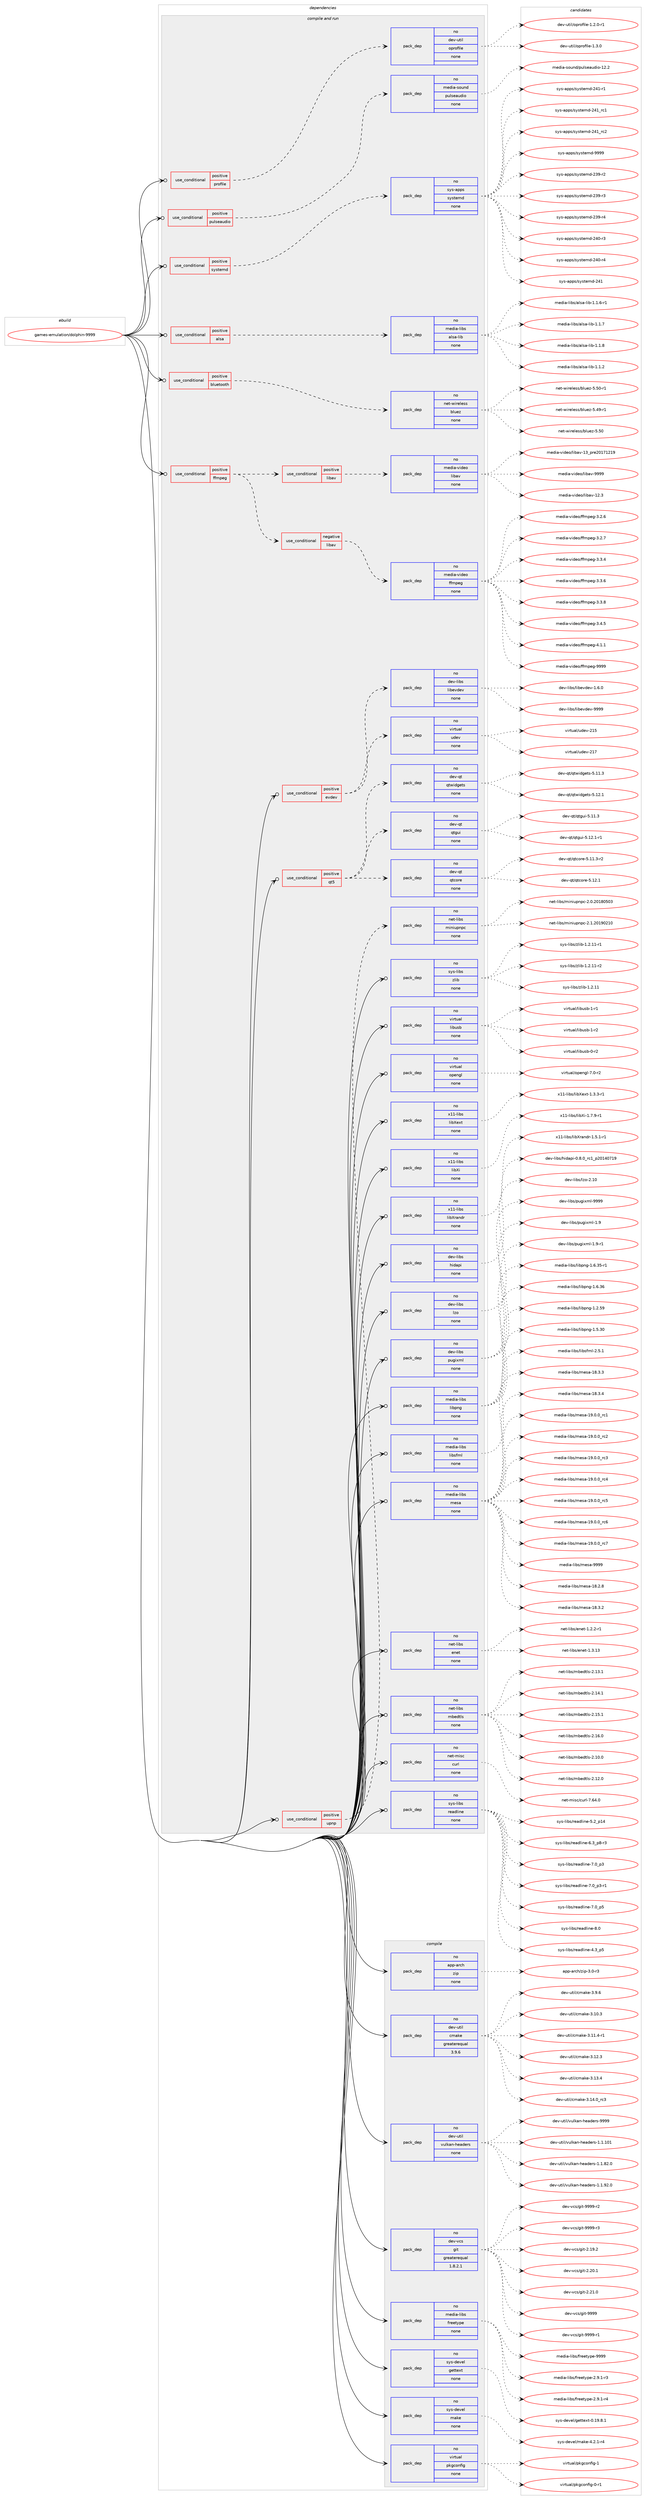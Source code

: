 digraph prolog {

# *************
# Graph options
# *************

newrank=true;
concentrate=true;
compound=true;
graph [rankdir=LR,fontname=Helvetica,fontsize=10,ranksep=1.5];#, ranksep=2.5, nodesep=0.2];
edge  [arrowhead=vee];
node  [fontname=Helvetica,fontsize=10];

# **********
# The ebuild
# **********

subgraph cluster_leftcol {
color=gray;
rank=same;
label=<<i>ebuild</i>>;
id [label="games-emulation/dolphin-9999", color=red, width=4, href="../games-emulation/dolphin-9999.svg"];
}

# ****************
# The dependencies
# ****************

subgraph cluster_midcol {
color=gray;
label=<<i>dependencies</i>>;
subgraph cluster_compile {
fillcolor="#eeeeee";
style=filled;
label=<<i>compile</i>>;
subgraph pack1105566 {
dependency1555628 [label=<<TABLE BORDER="0" CELLBORDER="1" CELLSPACING="0" CELLPADDING="4" WIDTH="220"><TR><TD ROWSPAN="6" CELLPADDING="30">pack_dep</TD></TR><TR><TD WIDTH="110">no</TD></TR><TR><TD>app-arch</TD></TR><TR><TD>zip</TD></TR><TR><TD>none</TD></TR><TR><TD></TD></TR></TABLE>>, shape=none, color=blue];
}
id:e -> dependency1555628:w [weight=20,style="solid",arrowhead="vee"];
subgraph pack1105567 {
dependency1555629 [label=<<TABLE BORDER="0" CELLBORDER="1" CELLSPACING="0" CELLPADDING="4" WIDTH="220"><TR><TD ROWSPAN="6" CELLPADDING="30">pack_dep</TD></TR><TR><TD WIDTH="110">no</TD></TR><TR><TD>dev-util</TD></TR><TR><TD>cmake</TD></TR><TR><TD>greaterequal</TD></TR><TR><TD>3.9.6</TD></TR></TABLE>>, shape=none, color=blue];
}
id:e -> dependency1555629:w [weight=20,style="solid",arrowhead="vee"];
subgraph pack1105568 {
dependency1555630 [label=<<TABLE BORDER="0" CELLBORDER="1" CELLSPACING="0" CELLPADDING="4" WIDTH="220"><TR><TD ROWSPAN="6" CELLPADDING="30">pack_dep</TD></TR><TR><TD WIDTH="110">no</TD></TR><TR><TD>dev-util</TD></TR><TR><TD>vulkan-headers</TD></TR><TR><TD>none</TD></TR><TR><TD></TD></TR></TABLE>>, shape=none, color=blue];
}
id:e -> dependency1555630:w [weight=20,style="solid",arrowhead="vee"];
subgraph pack1105569 {
dependency1555631 [label=<<TABLE BORDER="0" CELLBORDER="1" CELLSPACING="0" CELLPADDING="4" WIDTH="220"><TR><TD ROWSPAN="6" CELLPADDING="30">pack_dep</TD></TR><TR><TD WIDTH="110">no</TD></TR><TR><TD>dev-vcs</TD></TR><TR><TD>git</TD></TR><TR><TD>greaterequal</TD></TR><TR><TD>1.8.2.1</TD></TR></TABLE>>, shape=none, color=blue];
}
id:e -> dependency1555631:w [weight=20,style="solid",arrowhead="vee"];
subgraph pack1105570 {
dependency1555632 [label=<<TABLE BORDER="0" CELLBORDER="1" CELLSPACING="0" CELLPADDING="4" WIDTH="220"><TR><TD ROWSPAN="6" CELLPADDING="30">pack_dep</TD></TR><TR><TD WIDTH="110">no</TD></TR><TR><TD>media-libs</TD></TR><TR><TD>freetype</TD></TR><TR><TD>none</TD></TR><TR><TD></TD></TR></TABLE>>, shape=none, color=blue];
}
id:e -> dependency1555632:w [weight=20,style="solid",arrowhead="vee"];
subgraph pack1105571 {
dependency1555633 [label=<<TABLE BORDER="0" CELLBORDER="1" CELLSPACING="0" CELLPADDING="4" WIDTH="220"><TR><TD ROWSPAN="6" CELLPADDING="30">pack_dep</TD></TR><TR><TD WIDTH="110">no</TD></TR><TR><TD>sys-devel</TD></TR><TR><TD>gettext</TD></TR><TR><TD>none</TD></TR><TR><TD></TD></TR></TABLE>>, shape=none, color=blue];
}
id:e -> dependency1555633:w [weight=20,style="solid",arrowhead="vee"];
subgraph pack1105572 {
dependency1555634 [label=<<TABLE BORDER="0" CELLBORDER="1" CELLSPACING="0" CELLPADDING="4" WIDTH="220"><TR><TD ROWSPAN="6" CELLPADDING="30">pack_dep</TD></TR><TR><TD WIDTH="110">no</TD></TR><TR><TD>sys-devel</TD></TR><TR><TD>make</TD></TR><TR><TD>none</TD></TR><TR><TD></TD></TR></TABLE>>, shape=none, color=blue];
}
id:e -> dependency1555634:w [weight=20,style="solid",arrowhead="vee"];
subgraph pack1105573 {
dependency1555635 [label=<<TABLE BORDER="0" CELLBORDER="1" CELLSPACING="0" CELLPADDING="4" WIDTH="220"><TR><TD ROWSPAN="6" CELLPADDING="30">pack_dep</TD></TR><TR><TD WIDTH="110">no</TD></TR><TR><TD>virtual</TD></TR><TR><TD>pkgconfig</TD></TR><TR><TD>none</TD></TR><TR><TD></TD></TR></TABLE>>, shape=none, color=blue];
}
id:e -> dependency1555635:w [weight=20,style="solid",arrowhead="vee"];
}
subgraph cluster_compileandrun {
fillcolor="#eeeeee";
style=filled;
label=<<i>compile and run</i>>;
subgraph cond426224 {
dependency1555636 [label=<<TABLE BORDER="0" CELLBORDER="1" CELLSPACING="0" CELLPADDING="4"><TR><TD ROWSPAN="3" CELLPADDING="10">use_conditional</TD></TR><TR><TD>positive</TD></TR><TR><TD>alsa</TD></TR></TABLE>>, shape=none, color=red];
subgraph pack1105574 {
dependency1555637 [label=<<TABLE BORDER="0" CELLBORDER="1" CELLSPACING="0" CELLPADDING="4" WIDTH="220"><TR><TD ROWSPAN="6" CELLPADDING="30">pack_dep</TD></TR><TR><TD WIDTH="110">no</TD></TR><TR><TD>media-libs</TD></TR><TR><TD>alsa-lib</TD></TR><TR><TD>none</TD></TR><TR><TD></TD></TR></TABLE>>, shape=none, color=blue];
}
dependency1555636:e -> dependency1555637:w [weight=20,style="dashed",arrowhead="vee"];
}
id:e -> dependency1555636:w [weight=20,style="solid",arrowhead="odotvee"];
subgraph cond426225 {
dependency1555638 [label=<<TABLE BORDER="0" CELLBORDER="1" CELLSPACING="0" CELLPADDING="4"><TR><TD ROWSPAN="3" CELLPADDING="10">use_conditional</TD></TR><TR><TD>positive</TD></TR><TR><TD>bluetooth</TD></TR></TABLE>>, shape=none, color=red];
subgraph pack1105575 {
dependency1555639 [label=<<TABLE BORDER="0" CELLBORDER="1" CELLSPACING="0" CELLPADDING="4" WIDTH="220"><TR><TD ROWSPAN="6" CELLPADDING="30">pack_dep</TD></TR><TR><TD WIDTH="110">no</TD></TR><TR><TD>net-wireless</TD></TR><TR><TD>bluez</TD></TR><TR><TD>none</TD></TR><TR><TD></TD></TR></TABLE>>, shape=none, color=blue];
}
dependency1555638:e -> dependency1555639:w [weight=20,style="dashed",arrowhead="vee"];
}
id:e -> dependency1555638:w [weight=20,style="solid",arrowhead="odotvee"];
subgraph cond426226 {
dependency1555640 [label=<<TABLE BORDER="0" CELLBORDER="1" CELLSPACING="0" CELLPADDING="4"><TR><TD ROWSPAN="3" CELLPADDING="10">use_conditional</TD></TR><TR><TD>positive</TD></TR><TR><TD>evdev</TD></TR></TABLE>>, shape=none, color=red];
subgraph pack1105576 {
dependency1555641 [label=<<TABLE BORDER="0" CELLBORDER="1" CELLSPACING="0" CELLPADDING="4" WIDTH="220"><TR><TD ROWSPAN="6" CELLPADDING="30">pack_dep</TD></TR><TR><TD WIDTH="110">no</TD></TR><TR><TD>dev-libs</TD></TR><TR><TD>libevdev</TD></TR><TR><TD>none</TD></TR><TR><TD></TD></TR></TABLE>>, shape=none, color=blue];
}
dependency1555640:e -> dependency1555641:w [weight=20,style="dashed",arrowhead="vee"];
subgraph pack1105577 {
dependency1555642 [label=<<TABLE BORDER="0" CELLBORDER="1" CELLSPACING="0" CELLPADDING="4" WIDTH="220"><TR><TD ROWSPAN="6" CELLPADDING="30">pack_dep</TD></TR><TR><TD WIDTH="110">no</TD></TR><TR><TD>virtual</TD></TR><TR><TD>udev</TD></TR><TR><TD>none</TD></TR><TR><TD></TD></TR></TABLE>>, shape=none, color=blue];
}
dependency1555640:e -> dependency1555642:w [weight=20,style="dashed",arrowhead="vee"];
}
id:e -> dependency1555640:w [weight=20,style="solid",arrowhead="odotvee"];
subgraph cond426227 {
dependency1555643 [label=<<TABLE BORDER="0" CELLBORDER="1" CELLSPACING="0" CELLPADDING="4"><TR><TD ROWSPAN="3" CELLPADDING="10">use_conditional</TD></TR><TR><TD>positive</TD></TR><TR><TD>ffmpeg</TD></TR></TABLE>>, shape=none, color=red];
subgraph cond426228 {
dependency1555644 [label=<<TABLE BORDER="0" CELLBORDER="1" CELLSPACING="0" CELLPADDING="4"><TR><TD ROWSPAN="3" CELLPADDING="10">use_conditional</TD></TR><TR><TD>positive</TD></TR><TR><TD>libav</TD></TR></TABLE>>, shape=none, color=red];
subgraph pack1105578 {
dependency1555645 [label=<<TABLE BORDER="0" CELLBORDER="1" CELLSPACING="0" CELLPADDING="4" WIDTH="220"><TR><TD ROWSPAN="6" CELLPADDING="30">pack_dep</TD></TR><TR><TD WIDTH="110">no</TD></TR><TR><TD>media-video</TD></TR><TR><TD>libav</TD></TR><TR><TD>none</TD></TR><TR><TD></TD></TR></TABLE>>, shape=none, color=blue];
}
dependency1555644:e -> dependency1555645:w [weight=20,style="dashed",arrowhead="vee"];
}
dependency1555643:e -> dependency1555644:w [weight=20,style="dashed",arrowhead="vee"];
subgraph cond426229 {
dependency1555646 [label=<<TABLE BORDER="0" CELLBORDER="1" CELLSPACING="0" CELLPADDING="4"><TR><TD ROWSPAN="3" CELLPADDING="10">use_conditional</TD></TR><TR><TD>negative</TD></TR><TR><TD>libav</TD></TR></TABLE>>, shape=none, color=red];
subgraph pack1105579 {
dependency1555647 [label=<<TABLE BORDER="0" CELLBORDER="1" CELLSPACING="0" CELLPADDING="4" WIDTH="220"><TR><TD ROWSPAN="6" CELLPADDING="30">pack_dep</TD></TR><TR><TD WIDTH="110">no</TD></TR><TR><TD>media-video</TD></TR><TR><TD>ffmpeg</TD></TR><TR><TD>none</TD></TR><TR><TD></TD></TR></TABLE>>, shape=none, color=blue];
}
dependency1555646:e -> dependency1555647:w [weight=20,style="dashed",arrowhead="vee"];
}
dependency1555643:e -> dependency1555646:w [weight=20,style="dashed",arrowhead="vee"];
}
id:e -> dependency1555643:w [weight=20,style="solid",arrowhead="odotvee"];
subgraph cond426230 {
dependency1555648 [label=<<TABLE BORDER="0" CELLBORDER="1" CELLSPACING="0" CELLPADDING="4"><TR><TD ROWSPAN="3" CELLPADDING="10">use_conditional</TD></TR><TR><TD>positive</TD></TR><TR><TD>profile</TD></TR></TABLE>>, shape=none, color=red];
subgraph pack1105580 {
dependency1555649 [label=<<TABLE BORDER="0" CELLBORDER="1" CELLSPACING="0" CELLPADDING="4" WIDTH="220"><TR><TD ROWSPAN="6" CELLPADDING="30">pack_dep</TD></TR><TR><TD WIDTH="110">no</TD></TR><TR><TD>dev-util</TD></TR><TR><TD>oprofile</TD></TR><TR><TD>none</TD></TR><TR><TD></TD></TR></TABLE>>, shape=none, color=blue];
}
dependency1555648:e -> dependency1555649:w [weight=20,style="dashed",arrowhead="vee"];
}
id:e -> dependency1555648:w [weight=20,style="solid",arrowhead="odotvee"];
subgraph cond426231 {
dependency1555650 [label=<<TABLE BORDER="0" CELLBORDER="1" CELLSPACING="0" CELLPADDING="4"><TR><TD ROWSPAN="3" CELLPADDING="10">use_conditional</TD></TR><TR><TD>positive</TD></TR><TR><TD>pulseaudio</TD></TR></TABLE>>, shape=none, color=red];
subgraph pack1105581 {
dependency1555651 [label=<<TABLE BORDER="0" CELLBORDER="1" CELLSPACING="0" CELLPADDING="4" WIDTH="220"><TR><TD ROWSPAN="6" CELLPADDING="30">pack_dep</TD></TR><TR><TD WIDTH="110">no</TD></TR><TR><TD>media-sound</TD></TR><TR><TD>pulseaudio</TD></TR><TR><TD>none</TD></TR><TR><TD></TD></TR></TABLE>>, shape=none, color=blue];
}
dependency1555650:e -> dependency1555651:w [weight=20,style="dashed",arrowhead="vee"];
}
id:e -> dependency1555650:w [weight=20,style="solid",arrowhead="odotvee"];
subgraph cond426232 {
dependency1555652 [label=<<TABLE BORDER="0" CELLBORDER="1" CELLSPACING="0" CELLPADDING="4"><TR><TD ROWSPAN="3" CELLPADDING="10">use_conditional</TD></TR><TR><TD>positive</TD></TR><TR><TD>qt5</TD></TR></TABLE>>, shape=none, color=red];
subgraph pack1105582 {
dependency1555653 [label=<<TABLE BORDER="0" CELLBORDER="1" CELLSPACING="0" CELLPADDING="4" WIDTH="220"><TR><TD ROWSPAN="6" CELLPADDING="30">pack_dep</TD></TR><TR><TD WIDTH="110">no</TD></TR><TR><TD>dev-qt</TD></TR><TR><TD>qtcore</TD></TR><TR><TD>none</TD></TR><TR><TD></TD></TR></TABLE>>, shape=none, color=blue];
}
dependency1555652:e -> dependency1555653:w [weight=20,style="dashed",arrowhead="vee"];
subgraph pack1105583 {
dependency1555654 [label=<<TABLE BORDER="0" CELLBORDER="1" CELLSPACING="0" CELLPADDING="4" WIDTH="220"><TR><TD ROWSPAN="6" CELLPADDING="30">pack_dep</TD></TR><TR><TD WIDTH="110">no</TD></TR><TR><TD>dev-qt</TD></TR><TR><TD>qtgui</TD></TR><TR><TD>none</TD></TR><TR><TD></TD></TR></TABLE>>, shape=none, color=blue];
}
dependency1555652:e -> dependency1555654:w [weight=20,style="dashed",arrowhead="vee"];
subgraph pack1105584 {
dependency1555655 [label=<<TABLE BORDER="0" CELLBORDER="1" CELLSPACING="0" CELLPADDING="4" WIDTH="220"><TR><TD ROWSPAN="6" CELLPADDING="30">pack_dep</TD></TR><TR><TD WIDTH="110">no</TD></TR><TR><TD>dev-qt</TD></TR><TR><TD>qtwidgets</TD></TR><TR><TD>none</TD></TR><TR><TD></TD></TR></TABLE>>, shape=none, color=blue];
}
dependency1555652:e -> dependency1555655:w [weight=20,style="dashed",arrowhead="vee"];
}
id:e -> dependency1555652:w [weight=20,style="solid",arrowhead="odotvee"];
subgraph cond426233 {
dependency1555656 [label=<<TABLE BORDER="0" CELLBORDER="1" CELLSPACING="0" CELLPADDING="4"><TR><TD ROWSPAN="3" CELLPADDING="10">use_conditional</TD></TR><TR><TD>positive</TD></TR><TR><TD>systemd</TD></TR></TABLE>>, shape=none, color=red];
subgraph pack1105585 {
dependency1555657 [label=<<TABLE BORDER="0" CELLBORDER="1" CELLSPACING="0" CELLPADDING="4" WIDTH="220"><TR><TD ROWSPAN="6" CELLPADDING="30">pack_dep</TD></TR><TR><TD WIDTH="110">no</TD></TR><TR><TD>sys-apps</TD></TR><TR><TD>systemd</TD></TR><TR><TD>none</TD></TR><TR><TD></TD></TR></TABLE>>, shape=none, color=blue];
}
dependency1555656:e -> dependency1555657:w [weight=20,style="dashed",arrowhead="vee"];
}
id:e -> dependency1555656:w [weight=20,style="solid",arrowhead="odotvee"];
subgraph cond426234 {
dependency1555658 [label=<<TABLE BORDER="0" CELLBORDER="1" CELLSPACING="0" CELLPADDING="4"><TR><TD ROWSPAN="3" CELLPADDING="10">use_conditional</TD></TR><TR><TD>positive</TD></TR><TR><TD>upnp</TD></TR></TABLE>>, shape=none, color=red];
subgraph pack1105586 {
dependency1555659 [label=<<TABLE BORDER="0" CELLBORDER="1" CELLSPACING="0" CELLPADDING="4" WIDTH="220"><TR><TD ROWSPAN="6" CELLPADDING="30">pack_dep</TD></TR><TR><TD WIDTH="110">no</TD></TR><TR><TD>net-libs</TD></TR><TR><TD>miniupnpc</TD></TR><TR><TD>none</TD></TR><TR><TD></TD></TR></TABLE>>, shape=none, color=blue];
}
dependency1555658:e -> dependency1555659:w [weight=20,style="dashed",arrowhead="vee"];
}
id:e -> dependency1555658:w [weight=20,style="solid",arrowhead="odotvee"];
subgraph pack1105587 {
dependency1555660 [label=<<TABLE BORDER="0" CELLBORDER="1" CELLSPACING="0" CELLPADDING="4" WIDTH="220"><TR><TD ROWSPAN="6" CELLPADDING="30">pack_dep</TD></TR><TR><TD WIDTH="110">no</TD></TR><TR><TD>dev-libs</TD></TR><TR><TD>hidapi</TD></TR><TR><TD>none</TD></TR><TR><TD></TD></TR></TABLE>>, shape=none, color=blue];
}
id:e -> dependency1555660:w [weight=20,style="solid",arrowhead="odotvee"];
subgraph pack1105588 {
dependency1555661 [label=<<TABLE BORDER="0" CELLBORDER="1" CELLSPACING="0" CELLPADDING="4" WIDTH="220"><TR><TD ROWSPAN="6" CELLPADDING="30">pack_dep</TD></TR><TR><TD WIDTH="110">no</TD></TR><TR><TD>dev-libs</TD></TR><TR><TD>lzo</TD></TR><TR><TD>none</TD></TR><TR><TD></TD></TR></TABLE>>, shape=none, color=blue];
}
id:e -> dependency1555661:w [weight=20,style="solid",arrowhead="odotvee"];
subgraph pack1105589 {
dependency1555662 [label=<<TABLE BORDER="0" CELLBORDER="1" CELLSPACING="0" CELLPADDING="4" WIDTH="220"><TR><TD ROWSPAN="6" CELLPADDING="30">pack_dep</TD></TR><TR><TD WIDTH="110">no</TD></TR><TR><TD>dev-libs</TD></TR><TR><TD>pugixml</TD></TR><TR><TD>none</TD></TR><TR><TD></TD></TR></TABLE>>, shape=none, color=blue];
}
id:e -> dependency1555662:w [weight=20,style="solid",arrowhead="odotvee"];
subgraph pack1105590 {
dependency1555663 [label=<<TABLE BORDER="0" CELLBORDER="1" CELLSPACING="0" CELLPADDING="4" WIDTH="220"><TR><TD ROWSPAN="6" CELLPADDING="30">pack_dep</TD></TR><TR><TD WIDTH="110">no</TD></TR><TR><TD>media-libs</TD></TR><TR><TD>libpng</TD></TR><TR><TD>none</TD></TR><TR><TD></TD></TR></TABLE>>, shape=none, color=blue];
}
id:e -> dependency1555663:w [weight=20,style="solid",arrowhead="odotvee"];
subgraph pack1105591 {
dependency1555664 [label=<<TABLE BORDER="0" CELLBORDER="1" CELLSPACING="0" CELLPADDING="4" WIDTH="220"><TR><TD ROWSPAN="6" CELLPADDING="30">pack_dep</TD></TR><TR><TD WIDTH="110">no</TD></TR><TR><TD>media-libs</TD></TR><TR><TD>libsfml</TD></TR><TR><TD>none</TD></TR><TR><TD></TD></TR></TABLE>>, shape=none, color=blue];
}
id:e -> dependency1555664:w [weight=20,style="solid",arrowhead="odotvee"];
subgraph pack1105592 {
dependency1555665 [label=<<TABLE BORDER="0" CELLBORDER="1" CELLSPACING="0" CELLPADDING="4" WIDTH="220"><TR><TD ROWSPAN="6" CELLPADDING="30">pack_dep</TD></TR><TR><TD WIDTH="110">no</TD></TR><TR><TD>media-libs</TD></TR><TR><TD>mesa</TD></TR><TR><TD>none</TD></TR><TR><TD></TD></TR></TABLE>>, shape=none, color=blue];
}
id:e -> dependency1555665:w [weight=20,style="solid",arrowhead="odotvee"];
subgraph pack1105593 {
dependency1555666 [label=<<TABLE BORDER="0" CELLBORDER="1" CELLSPACING="0" CELLPADDING="4" WIDTH="220"><TR><TD ROWSPAN="6" CELLPADDING="30">pack_dep</TD></TR><TR><TD WIDTH="110">no</TD></TR><TR><TD>net-libs</TD></TR><TR><TD>enet</TD></TR><TR><TD>none</TD></TR><TR><TD></TD></TR></TABLE>>, shape=none, color=blue];
}
id:e -> dependency1555666:w [weight=20,style="solid",arrowhead="odotvee"];
subgraph pack1105594 {
dependency1555667 [label=<<TABLE BORDER="0" CELLBORDER="1" CELLSPACING="0" CELLPADDING="4" WIDTH="220"><TR><TD ROWSPAN="6" CELLPADDING="30">pack_dep</TD></TR><TR><TD WIDTH="110">no</TD></TR><TR><TD>net-libs</TD></TR><TR><TD>mbedtls</TD></TR><TR><TD>none</TD></TR><TR><TD></TD></TR></TABLE>>, shape=none, color=blue];
}
id:e -> dependency1555667:w [weight=20,style="solid",arrowhead="odotvee"];
subgraph pack1105595 {
dependency1555668 [label=<<TABLE BORDER="0" CELLBORDER="1" CELLSPACING="0" CELLPADDING="4" WIDTH="220"><TR><TD ROWSPAN="6" CELLPADDING="30">pack_dep</TD></TR><TR><TD WIDTH="110">no</TD></TR><TR><TD>net-misc</TD></TR><TR><TD>curl</TD></TR><TR><TD>none</TD></TR><TR><TD></TD></TR></TABLE>>, shape=none, color=blue];
}
id:e -> dependency1555668:w [weight=20,style="solid",arrowhead="odotvee"];
subgraph pack1105596 {
dependency1555669 [label=<<TABLE BORDER="0" CELLBORDER="1" CELLSPACING="0" CELLPADDING="4" WIDTH="220"><TR><TD ROWSPAN="6" CELLPADDING="30">pack_dep</TD></TR><TR><TD WIDTH="110">no</TD></TR><TR><TD>sys-libs</TD></TR><TR><TD>readline</TD></TR><TR><TD>none</TD></TR><TR><TD></TD></TR></TABLE>>, shape=none, color=blue];
}
id:e -> dependency1555669:w [weight=20,style="solid",arrowhead="odotvee"];
subgraph pack1105597 {
dependency1555670 [label=<<TABLE BORDER="0" CELLBORDER="1" CELLSPACING="0" CELLPADDING="4" WIDTH="220"><TR><TD ROWSPAN="6" CELLPADDING="30">pack_dep</TD></TR><TR><TD WIDTH="110">no</TD></TR><TR><TD>sys-libs</TD></TR><TR><TD>zlib</TD></TR><TR><TD>none</TD></TR><TR><TD></TD></TR></TABLE>>, shape=none, color=blue];
}
id:e -> dependency1555670:w [weight=20,style="solid",arrowhead="odotvee"];
subgraph pack1105598 {
dependency1555671 [label=<<TABLE BORDER="0" CELLBORDER="1" CELLSPACING="0" CELLPADDING="4" WIDTH="220"><TR><TD ROWSPAN="6" CELLPADDING="30">pack_dep</TD></TR><TR><TD WIDTH="110">no</TD></TR><TR><TD>virtual</TD></TR><TR><TD>libusb</TD></TR><TR><TD>none</TD></TR><TR><TD></TD></TR></TABLE>>, shape=none, color=blue];
}
id:e -> dependency1555671:w [weight=20,style="solid",arrowhead="odotvee"];
subgraph pack1105599 {
dependency1555672 [label=<<TABLE BORDER="0" CELLBORDER="1" CELLSPACING="0" CELLPADDING="4" WIDTH="220"><TR><TD ROWSPAN="6" CELLPADDING="30">pack_dep</TD></TR><TR><TD WIDTH="110">no</TD></TR><TR><TD>virtual</TD></TR><TR><TD>opengl</TD></TR><TR><TD>none</TD></TR><TR><TD></TD></TR></TABLE>>, shape=none, color=blue];
}
id:e -> dependency1555672:w [weight=20,style="solid",arrowhead="odotvee"];
subgraph pack1105600 {
dependency1555673 [label=<<TABLE BORDER="0" CELLBORDER="1" CELLSPACING="0" CELLPADDING="4" WIDTH="220"><TR><TD ROWSPAN="6" CELLPADDING="30">pack_dep</TD></TR><TR><TD WIDTH="110">no</TD></TR><TR><TD>x11-libs</TD></TR><TR><TD>libXext</TD></TR><TR><TD>none</TD></TR><TR><TD></TD></TR></TABLE>>, shape=none, color=blue];
}
id:e -> dependency1555673:w [weight=20,style="solid",arrowhead="odotvee"];
subgraph pack1105601 {
dependency1555674 [label=<<TABLE BORDER="0" CELLBORDER="1" CELLSPACING="0" CELLPADDING="4" WIDTH="220"><TR><TD ROWSPAN="6" CELLPADDING="30">pack_dep</TD></TR><TR><TD WIDTH="110">no</TD></TR><TR><TD>x11-libs</TD></TR><TR><TD>libXi</TD></TR><TR><TD>none</TD></TR><TR><TD></TD></TR></TABLE>>, shape=none, color=blue];
}
id:e -> dependency1555674:w [weight=20,style="solid",arrowhead="odotvee"];
subgraph pack1105602 {
dependency1555675 [label=<<TABLE BORDER="0" CELLBORDER="1" CELLSPACING="0" CELLPADDING="4" WIDTH="220"><TR><TD ROWSPAN="6" CELLPADDING="30">pack_dep</TD></TR><TR><TD WIDTH="110">no</TD></TR><TR><TD>x11-libs</TD></TR><TR><TD>libXrandr</TD></TR><TR><TD>none</TD></TR><TR><TD></TD></TR></TABLE>>, shape=none, color=blue];
}
id:e -> dependency1555675:w [weight=20,style="solid",arrowhead="odotvee"];
}
subgraph cluster_run {
fillcolor="#eeeeee";
style=filled;
label=<<i>run</i>>;
}
}

# **************
# The candidates
# **************

subgraph cluster_choices {
rank=same;
color=gray;
label=<<i>candidates</i>>;

subgraph choice1105566 {
color=black;
nodesep=1;
choice9711211245971149910447122105112455146484511451 [label="app-arch/zip-3.0-r3", color=red, width=4,href="../app-arch/zip-3.0-r3.svg"];
dependency1555628:e -> choice9711211245971149910447122105112455146484511451:w [style=dotted,weight="100"];
}
subgraph choice1105567 {
color=black;
nodesep=1;
choice1001011184511711610510847991099710710145514649484651 [label="dev-util/cmake-3.10.3", color=red, width=4,href="../dev-util/cmake-3.10.3.svg"];
choice10010111845117116105108479910997107101455146494946524511449 [label="dev-util/cmake-3.11.4-r1", color=red, width=4,href="../dev-util/cmake-3.11.4-r1.svg"];
choice1001011184511711610510847991099710710145514649504651 [label="dev-util/cmake-3.12.3", color=red, width=4,href="../dev-util/cmake-3.12.3.svg"];
choice1001011184511711610510847991099710710145514649514652 [label="dev-util/cmake-3.13.4", color=red, width=4,href="../dev-util/cmake-3.13.4.svg"];
choice1001011184511711610510847991099710710145514649524648951149951 [label="dev-util/cmake-3.14.0_rc3", color=red, width=4,href="../dev-util/cmake-3.14.0_rc3.svg"];
choice10010111845117116105108479910997107101455146574654 [label="dev-util/cmake-3.9.6", color=red, width=4,href="../dev-util/cmake-3.9.6.svg"];
dependency1555629:e -> choice1001011184511711610510847991099710710145514649484651:w [style=dotted,weight="100"];
dependency1555629:e -> choice10010111845117116105108479910997107101455146494946524511449:w [style=dotted,weight="100"];
dependency1555629:e -> choice1001011184511711610510847991099710710145514649504651:w [style=dotted,weight="100"];
dependency1555629:e -> choice1001011184511711610510847991099710710145514649514652:w [style=dotted,weight="100"];
dependency1555629:e -> choice1001011184511711610510847991099710710145514649524648951149951:w [style=dotted,weight="100"];
dependency1555629:e -> choice10010111845117116105108479910997107101455146574654:w [style=dotted,weight="100"];
}
subgraph choice1105568 {
color=black;
nodesep=1;
choice10010111845117116105108471181171081079711045104101971001011141154549464946494849 [label="dev-util/vulkan-headers-1.1.101", color=red, width=4,href="../dev-util/vulkan-headers-1.1.101.svg"];
choice1001011184511711610510847118117108107971104510410197100101114115454946494656504648 [label="dev-util/vulkan-headers-1.1.82.0", color=red, width=4,href="../dev-util/vulkan-headers-1.1.82.0.svg"];
choice1001011184511711610510847118117108107971104510410197100101114115454946494657504648 [label="dev-util/vulkan-headers-1.1.92.0", color=red, width=4,href="../dev-util/vulkan-headers-1.1.92.0.svg"];
choice10010111845117116105108471181171081079711045104101971001011141154557575757 [label="dev-util/vulkan-headers-9999", color=red, width=4,href="../dev-util/vulkan-headers-9999.svg"];
dependency1555630:e -> choice10010111845117116105108471181171081079711045104101971001011141154549464946494849:w [style=dotted,weight="100"];
dependency1555630:e -> choice1001011184511711610510847118117108107971104510410197100101114115454946494656504648:w [style=dotted,weight="100"];
dependency1555630:e -> choice1001011184511711610510847118117108107971104510410197100101114115454946494657504648:w [style=dotted,weight="100"];
dependency1555630:e -> choice10010111845117116105108471181171081079711045104101971001011141154557575757:w [style=dotted,weight="100"];
}
subgraph choice1105569 {
color=black;
nodesep=1;
choice10010111845118991154710310511645504649574650 [label="dev-vcs/git-2.19.2", color=red, width=4,href="../dev-vcs/git-2.19.2.svg"];
choice10010111845118991154710310511645504650484649 [label="dev-vcs/git-2.20.1", color=red, width=4,href="../dev-vcs/git-2.20.1.svg"];
choice10010111845118991154710310511645504650494648 [label="dev-vcs/git-2.21.0", color=red, width=4,href="../dev-vcs/git-2.21.0.svg"];
choice1001011184511899115471031051164557575757 [label="dev-vcs/git-9999", color=red, width=4,href="../dev-vcs/git-9999.svg"];
choice10010111845118991154710310511645575757574511449 [label="dev-vcs/git-9999-r1", color=red, width=4,href="../dev-vcs/git-9999-r1.svg"];
choice10010111845118991154710310511645575757574511450 [label="dev-vcs/git-9999-r2", color=red, width=4,href="../dev-vcs/git-9999-r2.svg"];
choice10010111845118991154710310511645575757574511451 [label="dev-vcs/git-9999-r3", color=red, width=4,href="../dev-vcs/git-9999-r3.svg"];
dependency1555631:e -> choice10010111845118991154710310511645504649574650:w [style=dotted,weight="100"];
dependency1555631:e -> choice10010111845118991154710310511645504650484649:w [style=dotted,weight="100"];
dependency1555631:e -> choice10010111845118991154710310511645504650494648:w [style=dotted,weight="100"];
dependency1555631:e -> choice1001011184511899115471031051164557575757:w [style=dotted,weight="100"];
dependency1555631:e -> choice10010111845118991154710310511645575757574511449:w [style=dotted,weight="100"];
dependency1555631:e -> choice10010111845118991154710310511645575757574511450:w [style=dotted,weight="100"];
dependency1555631:e -> choice10010111845118991154710310511645575757574511451:w [style=dotted,weight="100"];
}
subgraph choice1105570 {
color=black;
nodesep=1;
choice109101100105974510810598115471021141011011161211121014550465746494511451 [label="media-libs/freetype-2.9.1-r3", color=red, width=4,href="../media-libs/freetype-2.9.1-r3.svg"];
choice109101100105974510810598115471021141011011161211121014550465746494511452 [label="media-libs/freetype-2.9.1-r4", color=red, width=4,href="../media-libs/freetype-2.9.1-r4.svg"];
choice109101100105974510810598115471021141011011161211121014557575757 [label="media-libs/freetype-9999", color=red, width=4,href="../media-libs/freetype-9999.svg"];
dependency1555632:e -> choice109101100105974510810598115471021141011011161211121014550465746494511451:w [style=dotted,weight="100"];
dependency1555632:e -> choice109101100105974510810598115471021141011011161211121014550465746494511452:w [style=dotted,weight="100"];
dependency1555632:e -> choice109101100105974510810598115471021141011011161211121014557575757:w [style=dotted,weight="100"];
}
subgraph choice1105571 {
color=black;
nodesep=1;
choice1151211154510010111810110847103101116116101120116454846495746564649 [label="sys-devel/gettext-0.19.8.1", color=red, width=4,href="../sys-devel/gettext-0.19.8.1.svg"];
dependency1555633:e -> choice1151211154510010111810110847103101116116101120116454846495746564649:w [style=dotted,weight="100"];
}
subgraph choice1105572 {
color=black;
nodesep=1;
choice1151211154510010111810110847109971071014552465046494511452 [label="sys-devel/make-4.2.1-r4", color=red, width=4,href="../sys-devel/make-4.2.1-r4.svg"];
dependency1555634:e -> choice1151211154510010111810110847109971071014552465046494511452:w [style=dotted,weight="100"];
}
subgraph choice1105573 {
color=black;
nodesep=1;
choice11810511411611797108471121071039911111010210510345484511449 [label="virtual/pkgconfig-0-r1", color=red, width=4,href="../virtual/pkgconfig-0-r1.svg"];
choice1181051141161179710847112107103991111101021051034549 [label="virtual/pkgconfig-1", color=red, width=4,href="../virtual/pkgconfig-1.svg"];
dependency1555635:e -> choice11810511411611797108471121071039911111010210510345484511449:w [style=dotted,weight="100"];
dependency1555635:e -> choice1181051141161179710847112107103991111101021051034549:w [style=dotted,weight="100"];
}
subgraph choice1105574 {
color=black;
nodesep=1;
choice1091011001059745108105981154797108115974510810598454946494650 [label="media-libs/alsa-lib-1.1.2", color=red, width=4,href="../media-libs/alsa-lib-1.1.2.svg"];
choice10910110010597451081059811547971081159745108105984549464946544511449 [label="media-libs/alsa-lib-1.1.6-r1", color=red, width=4,href="../media-libs/alsa-lib-1.1.6-r1.svg"];
choice1091011001059745108105981154797108115974510810598454946494655 [label="media-libs/alsa-lib-1.1.7", color=red, width=4,href="../media-libs/alsa-lib-1.1.7.svg"];
choice1091011001059745108105981154797108115974510810598454946494656 [label="media-libs/alsa-lib-1.1.8", color=red, width=4,href="../media-libs/alsa-lib-1.1.8.svg"];
dependency1555637:e -> choice1091011001059745108105981154797108115974510810598454946494650:w [style=dotted,weight="100"];
dependency1555637:e -> choice10910110010597451081059811547971081159745108105984549464946544511449:w [style=dotted,weight="100"];
dependency1555637:e -> choice1091011001059745108105981154797108115974510810598454946494655:w [style=dotted,weight="100"];
dependency1555637:e -> choice1091011001059745108105981154797108115974510810598454946494656:w [style=dotted,weight="100"];
}
subgraph choice1105575 {
color=black;
nodesep=1;
choice11010111645119105114101108101115115479810811710112245534652574511449 [label="net-wireless/bluez-5.49-r1", color=red, width=4,href="../net-wireless/bluez-5.49-r1.svg"];
choice1101011164511910511410110810111511547981081171011224553465348 [label="net-wireless/bluez-5.50", color=red, width=4,href="../net-wireless/bluez-5.50.svg"];
choice11010111645119105114101108101115115479810811710112245534653484511449 [label="net-wireless/bluez-5.50-r1", color=red, width=4,href="../net-wireless/bluez-5.50-r1.svg"];
dependency1555639:e -> choice11010111645119105114101108101115115479810811710112245534652574511449:w [style=dotted,weight="100"];
dependency1555639:e -> choice1101011164511910511410110810111511547981081171011224553465348:w [style=dotted,weight="100"];
dependency1555639:e -> choice11010111645119105114101108101115115479810811710112245534653484511449:w [style=dotted,weight="100"];
}
subgraph choice1105576 {
color=black;
nodesep=1;
choice10010111845108105981154710810598101118100101118454946544648 [label="dev-libs/libevdev-1.6.0", color=red, width=4,href="../dev-libs/libevdev-1.6.0.svg"];
choice100101118451081059811547108105981011181001011184557575757 [label="dev-libs/libevdev-9999", color=red, width=4,href="../dev-libs/libevdev-9999.svg"];
dependency1555641:e -> choice10010111845108105981154710810598101118100101118454946544648:w [style=dotted,weight="100"];
dependency1555641:e -> choice100101118451081059811547108105981011181001011184557575757:w [style=dotted,weight="100"];
}
subgraph choice1105577 {
color=black;
nodesep=1;
choice118105114116117971084711710010111845504953 [label="virtual/udev-215", color=red, width=4,href="../virtual/udev-215.svg"];
choice118105114116117971084711710010111845504955 [label="virtual/udev-217", color=red, width=4,href="../virtual/udev-217.svg"];
dependency1555642:e -> choice118105114116117971084711710010111845504953:w [style=dotted,weight="100"];
dependency1555642:e -> choice118105114116117971084711710010111845504955:w [style=dotted,weight="100"];
}
subgraph choice1105578 {
color=black;
nodesep=1;
choice10910110010597451181051001011114710810598971184549504651 [label="media-video/libav-12.3", color=red, width=4,href="../media-video/libav-12.3.svg"];
choice1091011001059745118105100101111471081059897118454951951121141015048495549504957 [label="media-video/libav-13_pre20171219", color=red, width=4,href="../media-video/libav-13_pre20171219.svg"];
choice10910110010597451181051001011114710810598971184557575757 [label="media-video/libav-9999", color=red, width=4,href="../media-video/libav-9999.svg"];
dependency1555645:e -> choice10910110010597451181051001011114710810598971184549504651:w [style=dotted,weight="100"];
dependency1555645:e -> choice1091011001059745118105100101111471081059897118454951951121141015048495549504957:w [style=dotted,weight="100"];
dependency1555645:e -> choice10910110010597451181051001011114710810598971184557575757:w [style=dotted,weight="100"];
}
subgraph choice1105579 {
color=black;
nodesep=1;
choice109101100105974511810510010111147102102109112101103455146504654 [label="media-video/ffmpeg-3.2.6", color=red, width=4,href="../media-video/ffmpeg-3.2.6.svg"];
choice109101100105974511810510010111147102102109112101103455146504655 [label="media-video/ffmpeg-3.2.7", color=red, width=4,href="../media-video/ffmpeg-3.2.7.svg"];
choice109101100105974511810510010111147102102109112101103455146514652 [label="media-video/ffmpeg-3.3.4", color=red, width=4,href="../media-video/ffmpeg-3.3.4.svg"];
choice109101100105974511810510010111147102102109112101103455146514654 [label="media-video/ffmpeg-3.3.6", color=red, width=4,href="../media-video/ffmpeg-3.3.6.svg"];
choice109101100105974511810510010111147102102109112101103455146514656 [label="media-video/ffmpeg-3.3.8", color=red, width=4,href="../media-video/ffmpeg-3.3.8.svg"];
choice109101100105974511810510010111147102102109112101103455146524653 [label="media-video/ffmpeg-3.4.5", color=red, width=4,href="../media-video/ffmpeg-3.4.5.svg"];
choice109101100105974511810510010111147102102109112101103455246494649 [label="media-video/ffmpeg-4.1.1", color=red, width=4,href="../media-video/ffmpeg-4.1.1.svg"];
choice1091011001059745118105100101111471021021091121011034557575757 [label="media-video/ffmpeg-9999", color=red, width=4,href="../media-video/ffmpeg-9999.svg"];
dependency1555647:e -> choice109101100105974511810510010111147102102109112101103455146504654:w [style=dotted,weight="100"];
dependency1555647:e -> choice109101100105974511810510010111147102102109112101103455146504655:w [style=dotted,weight="100"];
dependency1555647:e -> choice109101100105974511810510010111147102102109112101103455146514652:w [style=dotted,weight="100"];
dependency1555647:e -> choice109101100105974511810510010111147102102109112101103455146514654:w [style=dotted,weight="100"];
dependency1555647:e -> choice109101100105974511810510010111147102102109112101103455146514656:w [style=dotted,weight="100"];
dependency1555647:e -> choice109101100105974511810510010111147102102109112101103455146524653:w [style=dotted,weight="100"];
dependency1555647:e -> choice109101100105974511810510010111147102102109112101103455246494649:w [style=dotted,weight="100"];
dependency1555647:e -> choice1091011001059745118105100101111471021021091121011034557575757:w [style=dotted,weight="100"];
}
subgraph choice1105580 {
color=black;
nodesep=1;
choice10010111845117116105108471111121141111021051081014549465046484511449 [label="dev-util/oprofile-1.2.0-r1", color=red, width=4,href="../dev-util/oprofile-1.2.0-r1.svg"];
choice1001011184511711610510847111112114111102105108101454946514648 [label="dev-util/oprofile-1.3.0", color=red, width=4,href="../dev-util/oprofile-1.3.0.svg"];
dependency1555649:e -> choice10010111845117116105108471111121141111021051081014549465046484511449:w [style=dotted,weight="100"];
dependency1555649:e -> choice1001011184511711610510847111112114111102105108101454946514648:w [style=dotted,weight="100"];
}
subgraph choice1105581 {
color=black;
nodesep=1;
choice109101100105974511511111711010047112117108115101971171001051114549504650 [label="media-sound/pulseaudio-12.2", color=red, width=4,href="../media-sound/pulseaudio-12.2.svg"];
dependency1555651:e -> choice109101100105974511511111711010047112117108115101971171001051114549504650:w [style=dotted,weight="100"];
}
subgraph choice1105582 {
color=black;
nodesep=1;
choice100101118451131164711311699111114101455346494946514511450 [label="dev-qt/qtcore-5.11.3-r2", color=red, width=4,href="../dev-qt/qtcore-5.11.3-r2.svg"];
choice10010111845113116471131169911111410145534649504649 [label="dev-qt/qtcore-5.12.1", color=red, width=4,href="../dev-qt/qtcore-5.12.1.svg"];
dependency1555653:e -> choice100101118451131164711311699111114101455346494946514511450:w [style=dotted,weight="100"];
dependency1555653:e -> choice10010111845113116471131169911111410145534649504649:w [style=dotted,weight="100"];
}
subgraph choice1105583 {
color=black;
nodesep=1;
choice100101118451131164711311610311710545534649494651 [label="dev-qt/qtgui-5.11.3", color=red, width=4,href="../dev-qt/qtgui-5.11.3.svg"];
choice1001011184511311647113116103117105455346495046494511449 [label="dev-qt/qtgui-5.12.1-r1", color=red, width=4,href="../dev-qt/qtgui-5.12.1-r1.svg"];
dependency1555654:e -> choice100101118451131164711311610311710545534649494651:w [style=dotted,weight="100"];
dependency1555654:e -> choice1001011184511311647113116103117105455346495046494511449:w [style=dotted,weight="100"];
}
subgraph choice1105584 {
color=black;
nodesep=1;
choice100101118451131164711311611910510010310111611545534649494651 [label="dev-qt/qtwidgets-5.11.3", color=red, width=4,href="../dev-qt/qtwidgets-5.11.3.svg"];
choice100101118451131164711311611910510010310111611545534649504649 [label="dev-qt/qtwidgets-5.12.1", color=red, width=4,href="../dev-qt/qtwidgets-5.12.1.svg"];
dependency1555655:e -> choice100101118451131164711311611910510010310111611545534649494651:w [style=dotted,weight="100"];
dependency1555655:e -> choice100101118451131164711311611910510010310111611545534649504649:w [style=dotted,weight="100"];
}
subgraph choice1105585 {
color=black;
nodesep=1;
choice115121115459711211211547115121115116101109100455051574511450 [label="sys-apps/systemd-239-r2", color=red, width=4,href="../sys-apps/systemd-239-r2.svg"];
choice115121115459711211211547115121115116101109100455051574511451 [label="sys-apps/systemd-239-r3", color=red, width=4,href="../sys-apps/systemd-239-r3.svg"];
choice115121115459711211211547115121115116101109100455051574511452 [label="sys-apps/systemd-239-r4", color=red, width=4,href="../sys-apps/systemd-239-r4.svg"];
choice115121115459711211211547115121115116101109100455052484511451 [label="sys-apps/systemd-240-r3", color=red, width=4,href="../sys-apps/systemd-240-r3.svg"];
choice115121115459711211211547115121115116101109100455052484511452 [label="sys-apps/systemd-240-r4", color=red, width=4,href="../sys-apps/systemd-240-r4.svg"];
choice11512111545971121121154711512111511610110910045505249 [label="sys-apps/systemd-241", color=red, width=4,href="../sys-apps/systemd-241.svg"];
choice115121115459711211211547115121115116101109100455052494511449 [label="sys-apps/systemd-241-r1", color=red, width=4,href="../sys-apps/systemd-241-r1.svg"];
choice11512111545971121121154711512111511610110910045505249951149949 [label="sys-apps/systemd-241_rc1", color=red, width=4,href="../sys-apps/systemd-241_rc1.svg"];
choice11512111545971121121154711512111511610110910045505249951149950 [label="sys-apps/systemd-241_rc2", color=red, width=4,href="../sys-apps/systemd-241_rc2.svg"];
choice1151211154597112112115471151211151161011091004557575757 [label="sys-apps/systemd-9999", color=red, width=4,href="../sys-apps/systemd-9999.svg"];
dependency1555657:e -> choice115121115459711211211547115121115116101109100455051574511450:w [style=dotted,weight="100"];
dependency1555657:e -> choice115121115459711211211547115121115116101109100455051574511451:w [style=dotted,weight="100"];
dependency1555657:e -> choice115121115459711211211547115121115116101109100455051574511452:w [style=dotted,weight="100"];
dependency1555657:e -> choice115121115459711211211547115121115116101109100455052484511451:w [style=dotted,weight="100"];
dependency1555657:e -> choice115121115459711211211547115121115116101109100455052484511452:w [style=dotted,weight="100"];
dependency1555657:e -> choice11512111545971121121154711512111511610110910045505249:w [style=dotted,weight="100"];
dependency1555657:e -> choice115121115459711211211547115121115116101109100455052494511449:w [style=dotted,weight="100"];
dependency1555657:e -> choice11512111545971121121154711512111511610110910045505249951149949:w [style=dotted,weight="100"];
dependency1555657:e -> choice11512111545971121121154711512111511610110910045505249951149950:w [style=dotted,weight="100"];
dependency1555657:e -> choice1151211154597112112115471151211151161011091004557575757:w [style=dotted,weight="100"];
}
subgraph choice1105586 {
color=black;
nodesep=1;
choice1101011164510810598115471091051101051171121101129945504648465048495648534851 [label="net-libs/miniupnpc-2.0.20180503", color=red, width=4,href="../net-libs/miniupnpc-2.0.20180503.svg"];
choice1101011164510810598115471091051101051171121101129945504649465048495748504948 [label="net-libs/miniupnpc-2.1.20190210", color=red, width=4,href="../net-libs/miniupnpc-2.1.20190210.svg"];
dependency1555659:e -> choice1101011164510810598115471091051101051171121101129945504648465048495648534851:w [style=dotted,weight="100"];
dependency1555659:e -> choice1101011164510810598115471091051101051171121101129945504649465048495748504948:w [style=dotted,weight="100"];
}
subgraph choice1105587 {
color=black;
nodesep=1;
choice10010111845108105981154710410510097112105454846564648951149949951125048495248554957 [label="dev-libs/hidapi-0.8.0_rc1_p20140719", color=red, width=4,href="../dev-libs/hidapi-0.8.0_rc1_p20140719.svg"];
dependency1555660:e -> choice10010111845108105981154710410510097112105454846564648951149949951125048495248554957:w [style=dotted,weight="100"];
}
subgraph choice1105588 {
color=black;
nodesep=1;
choice1001011184510810598115471081221114550464948 [label="dev-libs/lzo-2.10", color=red, width=4,href="../dev-libs/lzo-2.10.svg"];
dependency1555661:e -> choice1001011184510810598115471081221114550464948:w [style=dotted,weight="100"];
}
subgraph choice1105589 {
color=black;
nodesep=1;
choice10010111845108105981154711211710310512010910845494657 [label="dev-libs/pugixml-1.9", color=red, width=4,href="../dev-libs/pugixml-1.9.svg"];
choice100101118451081059811547112117103105120109108454946574511449 [label="dev-libs/pugixml-1.9-r1", color=red, width=4,href="../dev-libs/pugixml-1.9-r1.svg"];
choice1001011184510810598115471121171031051201091084557575757 [label="dev-libs/pugixml-9999", color=red, width=4,href="../dev-libs/pugixml-9999.svg"];
dependency1555662:e -> choice10010111845108105981154711211710310512010910845494657:w [style=dotted,weight="100"];
dependency1555662:e -> choice100101118451081059811547112117103105120109108454946574511449:w [style=dotted,weight="100"];
dependency1555662:e -> choice1001011184510810598115471121171031051201091084557575757:w [style=dotted,weight="100"];
}
subgraph choice1105590 {
color=black;
nodesep=1;
choice109101100105974510810598115471081059811211010345494650465357 [label="media-libs/libpng-1.2.59", color=red, width=4,href="../media-libs/libpng-1.2.59.svg"];
choice109101100105974510810598115471081059811211010345494653465148 [label="media-libs/libpng-1.5.30", color=red, width=4,href="../media-libs/libpng-1.5.30.svg"];
choice1091011001059745108105981154710810598112110103454946544651534511449 [label="media-libs/libpng-1.6.35-r1", color=red, width=4,href="../media-libs/libpng-1.6.35-r1.svg"];
choice109101100105974510810598115471081059811211010345494654465154 [label="media-libs/libpng-1.6.36", color=red, width=4,href="../media-libs/libpng-1.6.36.svg"];
dependency1555663:e -> choice109101100105974510810598115471081059811211010345494650465357:w [style=dotted,weight="100"];
dependency1555663:e -> choice109101100105974510810598115471081059811211010345494653465148:w [style=dotted,weight="100"];
dependency1555663:e -> choice1091011001059745108105981154710810598112110103454946544651534511449:w [style=dotted,weight="100"];
dependency1555663:e -> choice109101100105974510810598115471081059811211010345494654465154:w [style=dotted,weight="100"];
}
subgraph choice1105591 {
color=black;
nodesep=1;
choice1091011001059745108105981154710810598115102109108455046534649 [label="media-libs/libsfml-2.5.1", color=red, width=4,href="../media-libs/libsfml-2.5.1.svg"];
dependency1555664:e -> choice1091011001059745108105981154710810598115102109108455046534649:w [style=dotted,weight="100"];
}
subgraph choice1105592 {
color=black;
nodesep=1;
choice109101100105974510810598115471091011159745495646504656 [label="media-libs/mesa-18.2.8", color=red, width=4,href="../media-libs/mesa-18.2.8.svg"];
choice109101100105974510810598115471091011159745495646514650 [label="media-libs/mesa-18.3.2", color=red, width=4,href="../media-libs/mesa-18.3.2.svg"];
choice109101100105974510810598115471091011159745495646514651 [label="media-libs/mesa-18.3.3", color=red, width=4,href="../media-libs/mesa-18.3.3.svg"];
choice109101100105974510810598115471091011159745495646514652 [label="media-libs/mesa-18.3.4", color=red, width=4,href="../media-libs/mesa-18.3.4.svg"];
choice109101100105974510810598115471091011159745495746484648951149949 [label="media-libs/mesa-19.0.0_rc1", color=red, width=4,href="../media-libs/mesa-19.0.0_rc1.svg"];
choice109101100105974510810598115471091011159745495746484648951149950 [label="media-libs/mesa-19.0.0_rc2", color=red, width=4,href="../media-libs/mesa-19.0.0_rc2.svg"];
choice109101100105974510810598115471091011159745495746484648951149951 [label="media-libs/mesa-19.0.0_rc3", color=red, width=4,href="../media-libs/mesa-19.0.0_rc3.svg"];
choice109101100105974510810598115471091011159745495746484648951149952 [label="media-libs/mesa-19.0.0_rc4", color=red, width=4,href="../media-libs/mesa-19.0.0_rc4.svg"];
choice109101100105974510810598115471091011159745495746484648951149953 [label="media-libs/mesa-19.0.0_rc5", color=red, width=4,href="../media-libs/mesa-19.0.0_rc5.svg"];
choice109101100105974510810598115471091011159745495746484648951149954 [label="media-libs/mesa-19.0.0_rc6", color=red, width=4,href="../media-libs/mesa-19.0.0_rc6.svg"];
choice109101100105974510810598115471091011159745495746484648951149955 [label="media-libs/mesa-19.0.0_rc7", color=red, width=4,href="../media-libs/mesa-19.0.0_rc7.svg"];
choice10910110010597451081059811547109101115974557575757 [label="media-libs/mesa-9999", color=red, width=4,href="../media-libs/mesa-9999.svg"];
dependency1555665:e -> choice109101100105974510810598115471091011159745495646504656:w [style=dotted,weight="100"];
dependency1555665:e -> choice109101100105974510810598115471091011159745495646514650:w [style=dotted,weight="100"];
dependency1555665:e -> choice109101100105974510810598115471091011159745495646514651:w [style=dotted,weight="100"];
dependency1555665:e -> choice109101100105974510810598115471091011159745495646514652:w [style=dotted,weight="100"];
dependency1555665:e -> choice109101100105974510810598115471091011159745495746484648951149949:w [style=dotted,weight="100"];
dependency1555665:e -> choice109101100105974510810598115471091011159745495746484648951149950:w [style=dotted,weight="100"];
dependency1555665:e -> choice109101100105974510810598115471091011159745495746484648951149951:w [style=dotted,weight="100"];
dependency1555665:e -> choice109101100105974510810598115471091011159745495746484648951149952:w [style=dotted,weight="100"];
dependency1555665:e -> choice109101100105974510810598115471091011159745495746484648951149953:w [style=dotted,weight="100"];
dependency1555665:e -> choice109101100105974510810598115471091011159745495746484648951149954:w [style=dotted,weight="100"];
dependency1555665:e -> choice109101100105974510810598115471091011159745495746484648951149955:w [style=dotted,weight="100"];
dependency1555665:e -> choice10910110010597451081059811547109101115974557575757:w [style=dotted,weight="100"];
}
subgraph choice1105593 {
color=black;
nodesep=1;
choice1101011164510810598115471011101011164549465046504511449 [label="net-libs/enet-1.2.2-r1", color=red, width=4,href="../net-libs/enet-1.2.2-r1.svg"];
choice11010111645108105981154710111010111645494651464951 [label="net-libs/enet-1.3.13", color=red, width=4,href="../net-libs/enet-1.3.13.svg"];
dependency1555666:e -> choice1101011164510810598115471011101011164549465046504511449:w [style=dotted,weight="100"];
dependency1555666:e -> choice11010111645108105981154710111010111645494651464951:w [style=dotted,weight="100"];
}
subgraph choice1105594 {
color=black;
nodesep=1;
choice1101011164510810598115471099810110011610811545504649484648 [label="net-libs/mbedtls-2.10.0", color=red, width=4,href="../net-libs/mbedtls-2.10.0.svg"];
choice1101011164510810598115471099810110011610811545504649504648 [label="net-libs/mbedtls-2.12.0", color=red, width=4,href="../net-libs/mbedtls-2.12.0.svg"];
choice1101011164510810598115471099810110011610811545504649514649 [label="net-libs/mbedtls-2.13.1", color=red, width=4,href="../net-libs/mbedtls-2.13.1.svg"];
choice1101011164510810598115471099810110011610811545504649524649 [label="net-libs/mbedtls-2.14.1", color=red, width=4,href="../net-libs/mbedtls-2.14.1.svg"];
choice1101011164510810598115471099810110011610811545504649534649 [label="net-libs/mbedtls-2.15.1", color=red, width=4,href="../net-libs/mbedtls-2.15.1.svg"];
choice1101011164510810598115471099810110011610811545504649544648 [label="net-libs/mbedtls-2.16.0", color=red, width=4,href="../net-libs/mbedtls-2.16.0.svg"];
dependency1555667:e -> choice1101011164510810598115471099810110011610811545504649484648:w [style=dotted,weight="100"];
dependency1555667:e -> choice1101011164510810598115471099810110011610811545504649504648:w [style=dotted,weight="100"];
dependency1555667:e -> choice1101011164510810598115471099810110011610811545504649514649:w [style=dotted,weight="100"];
dependency1555667:e -> choice1101011164510810598115471099810110011610811545504649524649:w [style=dotted,weight="100"];
dependency1555667:e -> choice1101011164510810598115471099810110011610811545504649534649:w [style=dotted,weight="100"];
dependency1555667:e -> choice1101011164510810598115471099810110011610811545504649544648:w [style=dotted,weight="100"];
}
subgraph choice1105595 {
color=black;
nodesep=1;
choice1101011164510910511599479911711410845554654524648 [label="net-misc/curl-7.64.0", color=red, width=4,href="../net-misc/curl-7.64.0.svg"];
dependency1555668:e -> choice1101011164510910511599479911711410845554654524648:w [style=dotted,weight="100"];
}
subgraph choice1105596 {
color=black;
nodesep=1;
choice11512111545108105981154711410197100108105110101455246519511253 [label="sys-libs/readline-4.3_p5", color=red, width=4,href="../sys-libs/readline-4.3_p5.svg"];
choice1151211154510810598115471141019710010810511010145534650951124952 [label="sys-libs/readline-5.2_p14", color=red, width=4,href="../sys-libs/readline-5.2_p14.svg"];
choice115121115451081059811547114101971001081051101014554465195112564511451 [label="sys-libs/readline-6.3_p8-r3", color=red, width=4,href="../sys-libs/readline-6.3_p8-r3.svg"];
choice11512111545108105981154711410197100108105110101455546489511251 [label="sys-libs/readline-7.0_p3", color=red, width=4,href="../sys-libs/readline-7.0_p3.svg"];
choice115121115451081059811547114101971001081051101014555464895112514511449 [label="sys-libs/readline-7.0_p3-r1", color=red, width=4,href="../sys-libs/readline-7.0_p3-r1.svg"];
choice11512111545108105981154711410197100108105110101455546489511253 [label="sys-libs/readline-7.0_p5", color=red, width=4,href="../sys-libs/readline-7.0_p5.svg"];
choice1151211154510810598115471141019710010810511010145564648 [label="sys-libs/readline-8.0", color=red, width=4,href="../sys-libs/readline-8.0.svg"];
dependency1555669:e -> choice11512111545108105981154711410197100108105110101455246519511253:w [style=dotted,weight="100"];
dependency1555669:e -> choice1151211154510810598115471141019710010810511010145534650951124952:w [style=dotted,weight="100"];
dependency1555669:e -> choice115121115451081059811547114101971001081051101014554465195112564511451:w [style=dotted,weight="100"];
dependency1555669:e -> choice11512111545108105981154711410197100108105110101455546489511251:w [style=dotted,weight="100"];
dependency1555669:e -> choice115121115451081059811547114101971001081051101014555464895112514511449:w [style=dotted,weight="100"];
dependency1555669:e -> choice11512111545108105981154711410197100108105110101455546489511253:w [style=dotted,weight="100"];
dependency1555669:e -> choice1151211154510810598115471141019710010810511010145564648:w [style=dotted,weight="100"];
}
subgraph choice1105597 {
color=black;
nodesep=1;
choice1151211154510810598115471221081059845494650464949 [label="sys-libs/zlib-1.2.11", color=red, width=4,href="../sys-libs/zlib-1.2.11.svg"];
choice11512111545108105981154712210810598454946504649494511449 [label="sys-libs/zlib-1.2.11-r1", color=red, width=4,href="../sys-libs/zlib-1.2.11-r1.svg"];
choice11512111545108105981154712210810598454946504649494511450 [label="sys-libs/zlib-1.2.11-r2", color=red, width=4,href="../sys-libs/zlib-1.2.11-r2.svg"];
dependency1555670:e -> choice1151211154510810598115471221081059845494650464949:w [style=dotted,weight="100"];
dependency1555670:e -> choice11512111545108105981154712210810598454946504649494511449:w [style=dotted,weight="100"];
dependency1555670:e -> choice11512111545108105981154712210810598454946504649494511450:w [style=dotted,weight="100"];
}
subgraph choice1105598 {
color=black;
nodesep=1;
choice1181051141161179710847108105981171159845484511450 [label="virtual/libusb-0-r2", color=red, width=4,href="../virtual/libusb-0-r2.svg"];
choice1181051141161179710847108105981171159845494511449 [label="virtual/libusb-1-r1", color=red, width=4,href="../virtual/libusb-1-r1.svg"];
choice1181051141161179710847108105981171159845494511450 [label="virtual/libusb-1-r2", color=red, width=4,href="../virtual/libusb-1-r2.svg"];
dependency1555671:e -> choice1181051141161179710847108105981171159845484511450:w [style=dotted,weight="100"];
dependency1555671:e -> choice1181051141161179710847108105981171159845494511449:w [style=dotted,weight="100"];
dependency1555671:e -> choice1181051141161179710847108105981171159845494511450:w [style=dotted,weight="100"];
}
subgraph choice1105599 {
color=black;
nodesep=1;
choice1181051141161179710847111112101110103108455546484511450 [label="virtual/opengl-7.0-r2", color=red, width=4,href="../virtual/opengl-7.0-r2.svg"];
dependency1555672:e -> choice1181051141161179710847111112101110103108455546484511450:w [style=dotted,weight="100"];
}
subgraph choice1105600 {
color=black;
nodesep=1;
choice120494945108105981154710810598881011201164549465146514511449 [label="x11-libs/libXext-1.3.3-r1", color=red, width=4,href="../x11-libs/libXext-1.3.3-r1.svg"];
dependency1555673:e -> choice120494945108105981154710810598881011201164549465146514511449:w [style=dotted,weight="100"];
}
subgraph choice1105601 {
color=black;
nodesep=1;
choice120494945108105981154710810598881054549465546574511449 [label="x11-libs/libXi-1.7.9-r1", color=red, width=4,href="../x11-libs/libXi-1.7.9-r1.svg"];
dependency1555674:e -> choice120494945108105981154710810598881054549465546574511449:w [style=dotted,weight="100"];
}
subgraph choice1105602 {
color=black;
nodesep=1;
choice12049494510810598115471081059888114971101001144549465346494511449 [label="x11-libs/libXrandr-1.5.1-r1", color=red, width=4,href="../x11-libs/libXrandr-1.5.1-r1.svg"];
dependency1555675:e -> choice12049494510810598115471081059888114971101001144549465346494511449:w [style=dotted,weight="100"];
}
}

}
